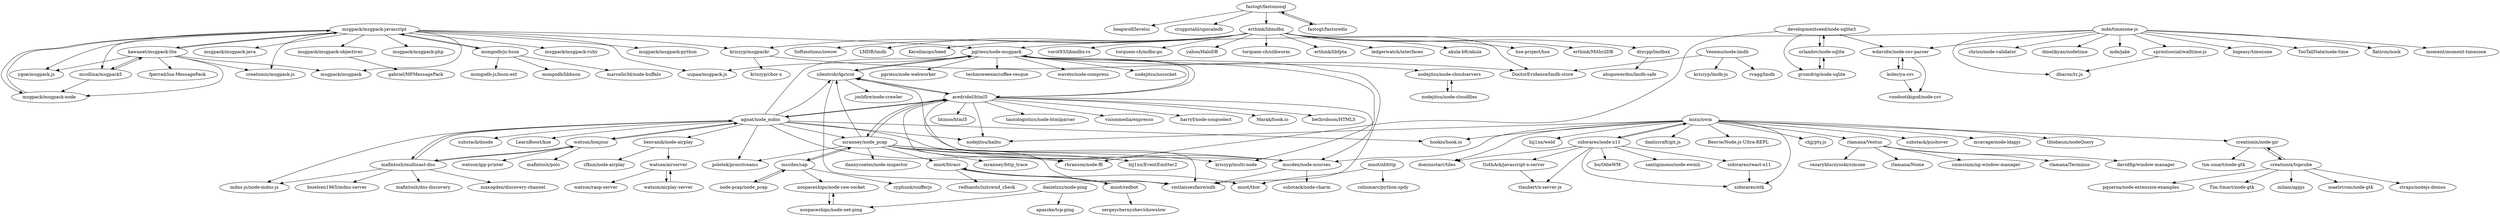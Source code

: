 digraph G {
"msgpack/msgpack-javascript" -> "msgpack/msgpack-node"
"msgpack/msgpack-javascript" -> "kawanet/msgpack-lite"
"msgpack/msgpack-javascript" -> "kriszyp/msgpackr"
"msgpack/msgpack-javascript" -> "msgpack/msgpack-php" ["e"=1]
"msgpack/msgpack-javascript" -> "pgriess/node-msgpack"
"msgpack/msgpack-javascript" -> "creationix/msgpack-js"
"msgpack/msgpack-javascript" -> "msgpack/msgpack" ["e"=1]
"msgpack/msgpack-javascript" -> "msgpack/msgpack-ruby" ["e"=1]
"msgpack/msgpack-javascript" -> "ygoe/msgpack.js"
"msgpack/msgpack-javascript" -> "msgpack/msgpack-python" ["e"=1]
"msgpack/msgpack-javascript" -> "msgpack/msgpack-objectivec"
"msgpack/msgpack-javascript" -> "mcollina/msgpack5"
"msgpack/msgpack-javascript" -> "msgpack/msgpack-java" ["e"=1]
"msgpack/msgpack-javascript" -> "mongodb/js-bson"
"msgpack/msgpack-javascript" -> "uupaa/msgpack.js"
"erthink/libmdbx" -> "LMDB/lmdb" ["e"=1]
"erthink/libmdbx" -> "Kerollmops/heed"
"erthink/libmdbx" -> "vorot93/libmdbx-rs"
"erthink/libmdbx" -> "torquem-ch/mdbx-go"
"erthink/libmdbx" -> "yahoo/HaloDB" ["e"=1]
"erthink/libmdbx" -> "DoctorEvidence/lmdb-store"
"erthink/libmdbx" -> "torquem-ch/silkworm" ["e"=1]
"erthink/libmdbx" -> "kriszyp/msgpackr"
"erthink/libmdbx" -> "erthink/libfpta"
"erthink/libmdbx" -> "ledgerwatch/interfaces" ["e"=1]
"erthink/libmdbx" -> "akula-bft/akula" ["e"=1]
"erthink/libmdbx" -> "drycpp/lmdbxx"
"erthink/libmdbx" -> "hse-project/hse" ["e"=1]
"erthink/libmdbx" -> "erthink/MithrilDB"
"erthink/libmdbx" -> "Softmotions/iowow" ["e"=1]
"fastogt/fastonosql" -> "fastogt/fastoredis"
"fastogt/fastonosql" -> "heapwolf/levelui"
"fastogt/fastonosql" -> "erthink/libmdbx"
"fastogt/fastonosql" -> "cruppstahl/upscaledb"
"developmentseed/node-sqlite3" -> "orlandov/node-sqlite"
"developmentseed/node-sqlite3" -> "grumdrig/node-sqlite"
"developmentseed/node-sqlite3" -> "wdavidw/node-csv-parser"
"developmentseed/node-sqlite3" -> "rbranson/node-ffi" ["e"=1]
"mixu/nwm" -> "sidorares/node-x11"
"mixu/nwm" -> "mscdex/node-ncurses"
"mixu/nwm" -> "dominictarr/tiles"
"mixu/nwm" -> "hij1nx/weld" ["e"=1]
"mixu/nwm" -> "hookio/hook.io" ["e"=1]
"mixu/nwm" -> "rlamana/Ventus"
"mixu/nwm" -> "danlucraft/git.js" ["e"=1]
"mixu/nwm" -> "Benvie/Node.js-Ultra-REPL" ["e"=1]
"mixu/nwm" -> "creationix/node-gir"
"mixu/nwm" -> "chjj/pty.js" ["e"=1]
"mixu/nwm" -> "sidorares/ntk"
"mixu/nwm" -> "substack/pushover" ["e"=1]
"mixu/nwm" -> "mcavage/node-ldapjs" ["e"=1]
"mixu/nwm" -> "nodejitsu/haibu" ["e"=1]
"mixu/nwm" -> "tblobaum/nodeQuery" ["e"=1]
"fastogt/fastoredis" -> "fastogt/fastonosql"
"sidorares/node-x11" -> "sidorares/ntk"
"sidorares/node-x11" -> "GothAck/javascript-x-server"
"sidorares/node-x11" -> "mixu/nwm"
"sidorares/node-x11" -> "dominictarr/tiles"
"sidorares/node-x11" -> "ttaubert/x-server-js"
"sidorares/node-x11" -> "sidorares/react-x11"
"sidorares/node-x11" -> "bu/OdieWM"
"sidorares/node-x11" -> "santigimeno/node-ewmh"
"nodejitsu/node-cloudfiles" -> "nodejitsu/node-cloudservers"
"watson/airplay-server" -> "watson/airserver"
"mcollina/msgpack5" -> "msgpack/msgpack-node"
"mcollina/msgpack5" -> "kawanet/msgpack-lite"
"mnot/nbhttp" -> "mnot/thor"
"mnot/nbhttp" -> "colinmarc/python-spdy"
"Venemo/node-lmdb" -> "DoctorEvidence/lmdb-store"
"Venemo/node-lmdb" -> "rvagg/lmdb"
"Venemo/node-lmdb" -> "kriszyp/lmdb-js"
"creationix/topcube" -> "creationix/node-gir"
"creationix/topcube" -> "Tim-Smart/node-gtk"
"creationix/topcube" -> "milani/appjs" ["e"=1]
"creationix/topcube" -> "maelstrom/node-gtk"
"creationix/topcube" -> "straps/nodejs-demos"
"creationix/topcube" -> "pquerna/node-extension-examples"
"kawanet/msgpack-lite" -> "msgpack/msgpack-javascript"
"kawanet/msgpack-lite" -> "mcollina/msgpack5"
"kawanet/msgpack-lite" -> "ygoe/msgpack.js"
"kawanet/msgpack-lite" -> "creationix/msgpack-js"
"kawanet/msgpack-lite" -> "msgpack/msgpack-node"
"kawanet/msgpack-lite" -> "fperrad/lua-MessagePack" ["e"=1]
"kawanet/msgpack-lite" -> "msgpack/msgpack" ["e"=1]
"creationix/node-gir" -> "creationix/topcube"
"creationix/node-gir" -> "tim-smart/node-gtk"
"node-pcap/node_pcap" -> "mscdex/cap"
"msgpack/msgpack-node" -> "msgpack/msgpack-javascript"
"mde/timezone-js" -> "sproutsocial/walltime-js"
"mde/timezone-js" -> "bigeasy/timezone"
"mde/timezone-js" -> "TooTallNate/node-time"
"mde/timezone-js" -> "flatiron/nock" ["e"=1]
"mde/timezone-js" -> "moment/moment-timezone" ["e"=1]
"mde/timezone-js" -> "dbaron/tz.js"
"mde/timezone-js" -> "chriso/node-validator" ["e"=1]
"mde/timezone-js" -> "pgriess/node-msgpack"
"mde/timezone-js" -> "dmelikyan/nodetime" ["e"=1]
"mde/timezone-js" -> "wdavidw/node-csv-parser"
"mde/timezone-js" -> "mde/jake" ["e"=1]
"agnat/node_mdns" -> "watson/bonjour"
"agnat/node_mdns" -> "mafintosh/multicast-dns"
"agnat/node_mdns" -> "pgriess/node-msgpack"
"agnat/node_mdns" -> "mdns-js/node-mdns-js"
"agnat/node_mdns" -> "silentrob/Apricot"
"agnat/node_mdns" -> "hookio/hook.io" ["e"=1]
"agnat/node_mdns" -> "mscdex/node-ncurses"
"agnat/node_mdns" -> "aredridel/html5"
"agnat/node_mdns" -> "polotek/procstreams" ["e"=1]
"agnat/node_mdns" -> "benvanik/node-airplay"
"agnat/node_mdns" -> "mranney/node_pcap"
"agnat/node_mdns" -> "rbranson/node-ffi" ["e"=1]
"agnat/node_mdns" -> "substack/dnode" ["e"=1]
"agnat/node_mdns" -> "LearnBoost/kue" ["e"=1]
"agnat/node_mdns" -> "nodejitsu/haibu" ["e"=1]
"mafintosh/multicast-dns" -> "watson/bonjour"
"mafintosh/multicast-dns" -> "mdns-js/node-mdns-js"
"mafintosh/multicast-dns" -> "mafintosh/dns-discovery" ["e"=1]
"mafintosh/multicast-dns" -> "maxogden/discovery-channel" ["e"=1]
"mafintosh/multicast-dns" -> "bnielsen1965/mdns-server"
"mafintosh/multicast-dns" -> "agnat/node_mdns"
"watson/airserver" -> "watson/airplay-server"
"watson/airserver" -> "watson/raop-server"
"watson/bonjour" -> "mafintosh/multicast-dns"
"watson/bonjour" -> "agnat/node_mdns"
"watson/bonjour" -> "watson/ipp-printer" ["e"=1]
"watson/bonjour" -> "mafintosh/polo"
"danielzzz/node-ping" -> "apaszke/tcp-ping"
"danielzzz/node-ping" -> "nospaceships/node-net-ping"
"mnot/htracr" -> "redhands/initcwnd_check"
"mnot/htracr" -> "mnot/thor"
"mnot/htracr" -> "mnot/redbot"
"mranney/node_pcap" -> "mranney/http_trace"
"mranney/node_pcap" -> "polotek/procstreams" ["e"=1]
"mranney/node_pcap" -> "mscdex/cap"
"mranney/node_pcap" -> "smtlaissezfaire/ndb"
"mranney/node_pcap" -> "rbranson/node-ffi" ["e"=1]
"mranney/node_pcap" -> "mnot/htracr"
"mranney/node_pcap" -> "mscdex/node-ncurses"
"mranney/node_pcap" -> "kriszyp/multi-node" ["e"=1]
"mranney/node_pcap" -> "aredridel/html5"
"mranney/node_pcap" -> "silentrob/Apricot"
"mranney/node_pcap" -> "hij1nx/EventEmitter2" ["e"=1]
"mranney/node_pcap" -> "dannycoates/node-inspector" ["e"=1]
"mscdex/cap" -> "node-pcap/node_pcap"
"mscdex/cap" -> "mranney/node_pcap"
"mscdex/cap" -> "nospaceships/node-raw-socket"
"mscdex/cap" -> "cyphunk/snifferjs"
"rlamana/Ventus" -> "rlamana/Terminus"
"rlamana/Ventus" -> "davidfig/window-manager"
"rlamana/Ventus" -> "cezarykluczynski/simone"
"rlamana/Ventus" -> "rlamana/Nome"
"rlamana/Ventus" -> "sinmsinm/ng-window-manager"
"aredridel/html5" -> "silentrob/Apricot"
"aredridel/html5" -> "smtlaissezfaire/ndb"
"aredridel/html5" -> "pgriess/node-msgpack"
"aredridel/html5" -> "lixinso/html5"
"aredridel/html5" -> "hij1nx/EventEmitter2" ["e"=1]
"aredridel/html5" -> "tautologistics/node-htmlparser" ["e"=1]
"aredridel/html5" -> "mranney/node_pcap"
"aredridel/html5" -> "mscdex/node-ncurses"
"aredridel/html5" -> "visionmedia/expresso" ["e"=1]
"aredridel/html5" -> "harryf/node-soupselect" ["e"=1]
"aredridel/html5" -> "Marak/hook.io" ["e"=1]
"aredridel/html5" -> "nodejitsu/haibu" ["e"=1]
"aredridel/html5" -> "agnat/node_mdns"
"aredridel/html5" -> "bethrobson/HTML5" ["e"=1]
"nospaceships/node-net-ping" -> "nospaceships/node-raw-socket"
"orlandov/node-sqlite" -> "grumdrig/node-sqlite"
"orlandov/node-sqlite" -> "developmentseed/node-sqlite3"
"mnot/redbot" -> "mnot/htracr"
"mnot/redbot" -> "sergeychernyshev/showslow" ["e"=1]
"kriszyp/msgpackr" -> "DoctorEvidence/lmdb-store"
"kriszyp/msgpackr" -> "kriszyp/cbor-x"
"mongodb/js-bson" -> "mongodb/libbson" ["e"=1]
"mongodb/js-bson" -> "marcello3d/node-buffalo"
"mongodb/js-bson" -> "mongodb-js/bson-ext"
"mongodb/js-bson" -> "msgpack/msgpack-javascript"
"sidorares/react-x11" -> "sidorares/ntk"
"nodejitsu/node-cloudservers" -> "nodejitsu/node-cloudfiles"
"msgpack/msgpack-objectivec" -> "gabriel/MPMessagePack"
"mscdex/node-ncurses" -> "smtlaissezfaire/ndb"
"mscdex/node-ncurses" -> "silentrob/Apricot"
"mscdex/node-ncurses" -> "substack/node-charm" ["e"=1]
"koles/ya-csv" -> "voodootikigod/node-csv"
"koles/ya-csv" -> "wdavidw/node-csv-parser"
"drycpp/lmdbxx" -> "ahupowerdns/lmdb-safe"
"nospaceships/node-raw-socket" -> "nospaceships/node-net-ping"
"GothAck/javascript-x-server" -> "ttaubert/x-server-js"
"sproutsocial/walltime-js" -> "dbaron/tz.js"
"wdavidw/node-csv-parser" -> "voodootikigod/node-csv"
"wdavidw/node-csv-parser" -> "koles/ya-csv"
"pgriess/node-msgpack" -> "silentrob/Apricot"
"pgriess/node-msgpack" -> "pgriess/node-webworker" ["e"=1]
"pgriess/node-msgpack" -> "technoweenie/coffee-resque" ["e"=1]
"pgriess/node-msgpack" -> "waveto/node-compress"
"pgriess/node-msgpack" -> "aredridel/html5"
"pgriess/node-msgpack" -> "smtlaissezfaire/ndb"
"pgriess/node-msgpack" -> "uupaa/msgpack.js"
"pgriess/node-msgpack" -> "nodejitsu/nssocket" ["e"=1]
"pgriess/node-msgpack" -> "kriszyp/multi-node" ["e"=1]
"pgriess/node-msgpack" -> "nodejitsu/node-cloudservers"
"benvanik/node-airplay" -> "zfkun/node-airplay"
"benvanik/node-airplay" -> "watson/airserver"
"silentrob/Apricot" -> "smtlaissezfaire/ndb"
"silentrob/Apricot" -> "joshfire/node-crawler" ["e"=1]
"silentrob/Apricot" -> "pgriess/node-msgpack"
"silentrob/Apricot" -> "aredridel/html5"
"grumdrig/node-sqlite" -> "orlandov/node-sqlite"
"msgpack/msgpack-javascript" ["l"="9.916,-30.181"]
"msgpack/msgpack-node" ["l"="9.885,-30.168"]
"kawanet/msgpack-lite" ["l"="9.881,-30.201"]
"kriszyp/msgpackr" ["l"="9.917,-30.298"]
"msgpack/msgpack-php" ["l"="-26.778,-43.145"]
"pgriess/node-msgpack" ["l"="9.919,-30.047"]
"creationix/msgpack-js" ["l"="9.893,-30.226"]
"msgpack/msgpack" ["l"="-11.934,22.437"]
"msgpack/msgpack-ruby" ["l"="8.682,-30.454"]
"ygoe/msgpack.js" ["l"="9.915,-30.21"]
"msgpack/msgpack-python" ["l"="22.56,3.782"]
"msgpack/msgpack-objectivec" ["l"="9.959,-30.224"]
"mcollina/msgpack5" ["l"="9.857,-30.182"]
"msgpack/msgpack-java" ["l"="9.224,21.496"]
"mongodb/js-bson" ["l"="9.966,-30.179"]
"uupaa/msgpack.js" ["l"="9.915,-30.115"]
"erthink/libmdbx" ["l"="9.908,-30.375"]
"LMDB/lmdb" ["l"="-11.989,22.413"]
"Kerollmops/heed" ["l"="9.873,-30.391"]
"vorot93/libmdbx-rs" ["l"="9.907,-30.4"]
"torquem-ch/mdbx-go" ["l"="9.896,-30.353"]
"yahoo/HaloDB" ["l"="8.946,21.644"]
"DoctorEvidence/lmdb-store" ["l"="9.942,-30.34"]
"torquem-ch/silkworm" ["l"="46.728,-25.258"]
"erthink/libfpta" ["l"="9.877,-30.367"]
"ledgerwatch/interfaces" ["l"="46.791,-25.412"]
"akula-bft/akula" ["l"="46.63,-25.228"]
"drycpp/lmdbxx" ["l"="9.94,-30.402"]
"hse-project/hse" ["l"="-11.086,3.469"]
"erthink/MithrilDB" ["l"="9.932,-30.375"]
"Softmotions/iowow" ["l"="-13.657,22.026"]
"fastogt/fastonosql" ["l"="9.887,-30.449"]
"fastogt/fastoredis" ["l"="9.852,-30.458"]
"heapwolf/levelui" ["l"="9.875,-30.485"]
"cruppstahl/upscaledb" ["l"="9.916,-30.483"]
"developmentseed/node-sqlite3" ["l"="9.632,-30.021"]
"orlandov/node-sqlite" ["l"="9.602,-30.025"]
"grumdrig/node-sqlite" ["l"="9.603,-30.005"]
"wdavidw/node-csv-parser" ["l"="9.698,-30.035"]
"rbranson/node-ffi" ["l"="11.811,-31.827"]
"mixu/nwm" ["l"="9.936,-29.824"]
"sidorares/node-x11" ["l"="9.968,-29.793"]
"mscdex/node-ncurses" ["l"="9.959,-29.952"]
"dominictarr/tiles" ["l"="9.939,-29.797"]
"hij1nx/weld" ["l"="11.59,-31.749"]
"hookio/hook.io" ["l"="11.65,-31.794"]
"rlamana/Ventus" ["l"="9.873,-29.808"]
"danlucraft/git.js" ["l"="11.551,-31.813"]
"Benvie/Node.js-Ultra-REPL" ["l"="11.674,-31.635"]
"creationix/node-gir" ["l"="9.913,-29.751"]
"chjj/pty.js" ["l"="11.06,-28.958"]
"sidorares/ntk" ["l"="9.975,-29.817"]
"substack/pushover" ["l"="11.795,-31.593"]
"mcavage/node-ldapjs" ["l"="11.781,-31.761"]
"nodejitsu/haibu" ["l"="11.661,-31.767"]
"tblobaum/nodeQuery" ["l"="11.571,-31.74"]
"GothAck/javascript-x-server" ["l"="9.986,-29.758"]
"ttaubert/x-server-js" ["l"="9.967,-29.765"]
"sidorares/react-x11" ["l"="10.003,-29.806"]
"bu/OdieWM" ["l"="9.982,-29.776"]
"santigimeno/node-ewmh" ["l"="9.995,-29.782"]
"nodejitsu/node-cloudfiles" ["l"="9.952,-30.092"]
"nodejitsu/node-cloudservers" ["l"="9.936,-30.076"]
"watson/airplay-server" ["l"="10.085,-30.071"]
"watson/airserver" ["l"="10.058,-30.059"]
"mnot/nbhttp" ["l"="10.198,-29.973"]
"mnot/thor" ["l"="10.157,-29.974"]
"colinmarc/python-spdy" ["l"="10.225,-29.973"]
"Venemo/node-lmdb" ["l"="9.991,-30.354"]
"rvagg/lmdb" ["l"="10.022,-30.347"]
"kriszyp/lmdb-js" ["l"="10.015,-30.377"]
"creationix/topcube" ["l"="9.905,-29.713"]
"Tim-Smart/node-gtk" ["l"="9.895,-29.689"]
"milani/appjs" ["l"="11.65,-31.918"]
"maelstrom/node-gtk" ["l"="9.929,-29.699"]
"straps/nodejs-demos" ["l"="9.913,-29.684"]
"pquerna/node-extension-examples" ["l"="9.875,-29.7"]
"fperrad/lua-MessagePack" ["l"="-14.112,23.414"]
"tim-smart/node-gtk" ["l"="9.892,-29.745"]
"node-pcap/node_pcap" ["l"="10.05,-29.912"]
"mscdex/cap" ["l"="10.041,-29.938"]
"mde/timezone-js" ["l"="9.788,-30.043"]
"sproutsocial/walltime-js" ["l"="9.752,-30.048"]
"bigeasy/timezone" ["l"="9.772,-30.007"]
"TooTallNate/node-time" ["l"="9.768,-30.08"]
"flatiron/nock" ["l"="11.737,-31.78"]
"moment/moment-timezone" ["l"="24.997,-34.377"]
"dbaron/tz.js" ["l"="9.762,-30.034"]
"chriso/node-validator" ["l"="11.781,-31.914"]
"dmelikyan/nodetime" ["l"="11.696,-31.781"]
"mde/jake" ["l"="11.629,-31.888"]
"agnat/node_mdns" ["l"="9.934,-29.984"]
"watson/bonjour" ["l"="9.884,-29.973"]
"mafintosh/multicast-dns" ["l"="9.905,-29.956"]
"mdns-js/node-mdns-js" ["l"="9.928,-29.947"]
"silentrob/Apricot" ["l"="9.94,-30.008"]
"aredridel/html5" ["l"="9.962,-30.007"]
"polotek/procstreams" ["l"="11.696,-31.625"]
"benvanik/node-airplay" ["l"="10.01,-30.032"]
"mranney/node_pcap" ["l"="9.998,-29.976"]
"substack/dnode" ["l"="11.744,-31.876"]
"LearnBoost/kue" ["l"="11.812,-31.942"]
"mafintosh/dns-discovery" ["l"="12.12,-30.02"]
"maxogden/discovery-channel" ["l"="12.087,-30.018"]
"bnielsen1965/mdns-server" ["l"="9.893,-29.935"]
"watson/raop-server" ["l"="10.058,-30.078"]
"watson/ipp-printer" ["l"="-30.461,40.759"]
"mafintosh/polo" ["l"="9.845,-29.953"]
"danielzzz/node-ping" ["l"="10.157,-29.86"]
"apaszke/tcp-ping" ["l"="10.184,-29.843"]
"nospaceships/node-net-ping" ["l"="10.122,-29.883"]
"mnot/htracr" ["l"="10.097,-29.984"]
"redhands/initcwnd_check" ["l"="10.103,-30.01"]
"mnot/redbot" ["l"="10.129,-29.992"]
"mranney/http_trace" ["l"="10.033,-29.979"]
"smtlaissezfaire/ndb" ["l"="9.96,-29.99"]
"kriszyp/multi-node" ["l"="11.7,-31.677"]
"hij1nx/EventEmitter2" ["l"="11.612,-31.772"]
"dannycoates/node-inspector" ["l"="11.69,-31.91"]
"nospaceships/node-raw-socket" ["l"="10.094,-29.902"]
"cyphunk/snifferjs" ["l"="10.07,-29.939"]
"rlamana/Terminus" ["l"="9.848,-29.825"]
"davidfig/window-manager" ["l"="9.841,-29.794"]
"cezarykluczynski/simone" ["l"="9.861,-29.785"]
"rlamana/Nome" ["l"="9.881,-29.79"]
"sinmsinm/ng-window-manager" ["l"="9.849,-29.808"]
"lixinso/html5" ["l"="9.972,-30.034"]
"tautologistics/node-htmlparser" ["l"="22.939,-34.068"]
"visionmedia/expresso" ["l"="11.707,-31.799"]
"harryf/node-soupselect" ["l"="22.906,-34.097"]
"Marak/hook.io" ["l"="11.649,-31.732"]
"bethrobson/HTML5" ["l"="5.257,19.419"]
"sergeychernyshev/showslow" ["l"="10.941,-29.958"]
"kriszyp/cbor-x" ["l"="9.887,-30.303"]
"mongodb/libbson" ["l"="-11.671,22.3"]
"marcello3d/node-buffalo" ["l"="10.004,-30.189"]
"mongodb-js/bson-ext" ["l"="9.992,-30.166"]
"gabriel/MPMessagePack" ["l"="9.988,-30.246"]
"substack/node-charm" ["l"="24.568,-34.815"]
"koles/ya-csv" ["l"="9.677,-30.049"]
"voodootikigod/node-csv" ["l"="9.674,-30.027"]
"ahupowerdns/lmdb-safe" ["l"="9.96,-30.419"]
"pgriess/node-webworker" ["l"="11.721,-31.708"]
"technoweenie/coffee-resque" ["l"="11.862,-31.752"]
"waveto/node-compress" ["l"="9.888,-30.058"]
"nodejitsu/nssocket" ["l"="11.641,-31.681"]
"zfkun/node-airplay" ["l"="10.023,-30.056"]
"joshfire/node-crawler" ["l"="11.806,-31.776"]
}